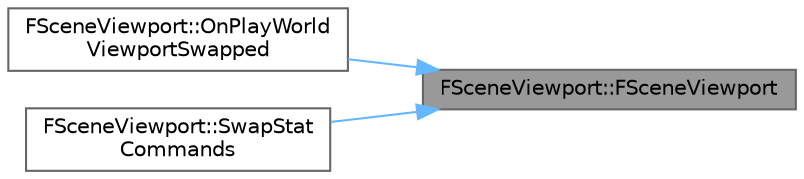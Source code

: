 digraph "FSceneViewport::FSceneViewport"
{
 // INTERACTIVE_SVG=YES
 // LATEX_PDF_SIZE
  bgcolor="transparent";
  edge [fontname=Helvetica,fontsize=10,labelfontname=Helvetica,labelfontsize=10];
  node [fontname=Helvetica,fontsize=10,shape=box,height=0.2,width=0.4];
  rankdir="RL";
  Node1 [id="Node000001",label="FSceneViewport::FSceneViewport",height=0.2,width=0.4,color="gray40", fillcolor="grey60", style="filled", fontcolor="black",tooltip=" "];
  Node1 -> Node2 [id="edge1_Node000001_Node000002",dir="back",color="steelblue1",style="solid",tooltip=" "];
  Node2 [id="Node000002",label="FSceneViewport::OnPlayWorld\lViewportSwapped",height=0.2,width=0.4,color="grey40", fillcolor="white", style="filled",URL="$dc/d87/classFSceneViewport.html#ae091ab42d186c3370407cc8533fec2f2",tooltip="Performs a resize when in swapping viewports while viewing the play world."];
  Node1 -> Node3 [id="edge2_Node000001_Node000003",dir="back",color="steelblue1",style="solid",tooltip=" "];
  Node3 [id="Node000003",label="FSceneViewport::SwapStat\lCommands",height=0.2,width=0.4,color="grey40", fillcolor="white", style="filled",URL="$dc/d87/classFSceneViewport.html#a043be326947bb9345da27ff45d07e102",tooltip="Swaps the active stats with another viewports."];
}
